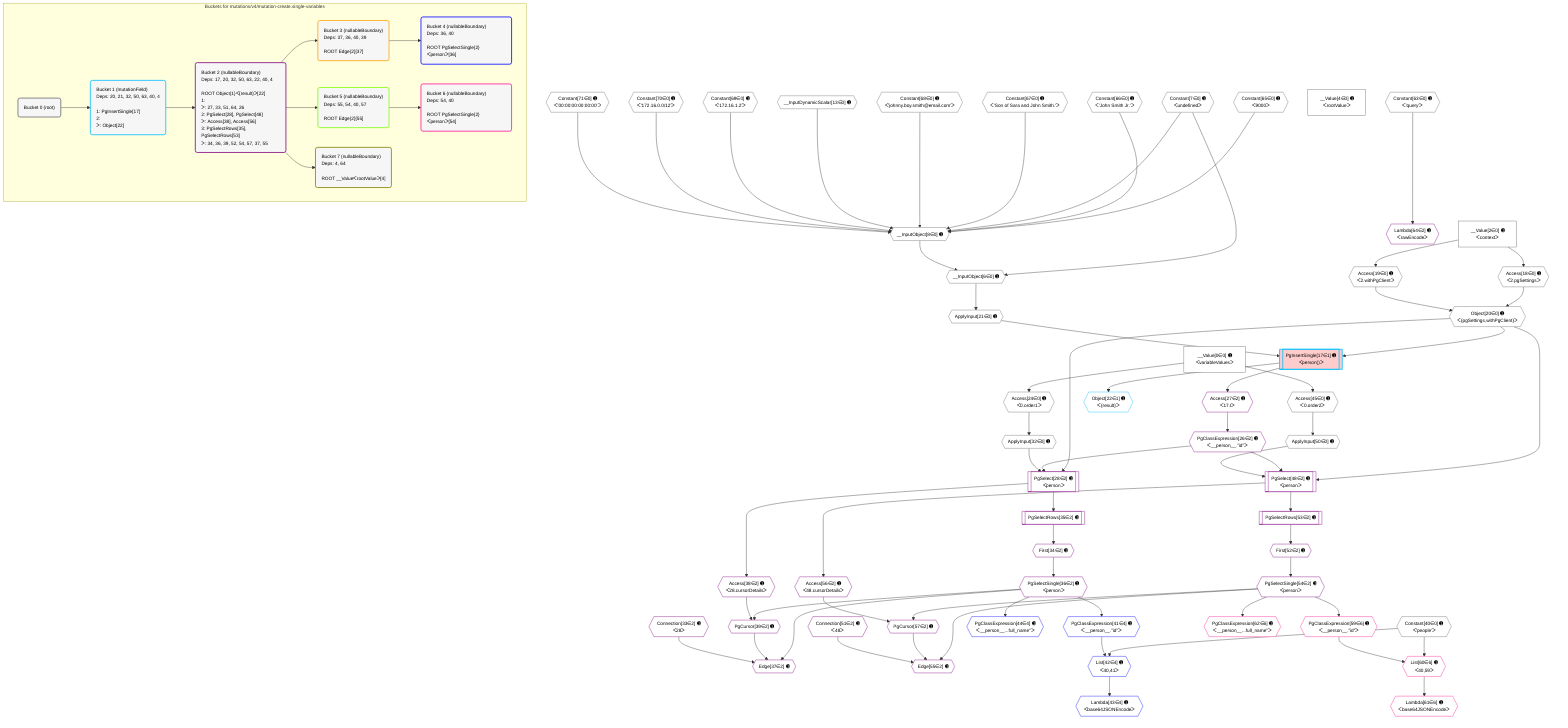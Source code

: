 %%{init: {'themeVariables': { 'fontSize': '12px'}}}%%
graph TD
    classDef path fill:#eee,stroke:#000,color:#000
    classDef plan fill:#fff,stroke-width:1px,color:#000
    classDef itemplan fill:#fff,stroke-width:2px,color:#000
    classDef unbatchedplan fill:#dff,stroke-width:1px,color:#000
    classDef sideeffectplan fill:#fcc,stroke-width:2px,color:#000
    classDef bucket fill:#f6f6f6,color:#000,stroke-width:2px,text-align:left


    %% plan dependencies
    __InputObject8{{"__InputObject[8∈0] ➊"}}:::plan
    Constant65{{"Constant[65∈0] ➊<br />ᐸ9000ᐳ"}}:::plan
    Constant66{{"Constant[66∈0] ➊<br />ᐸ'John Smith Jr.'ᐳ"}}:::plan
    Constant7{{"Constant[7∈0] ➊<br />ᐸundefinedᐳ"}}:::plan
    Constant67{{"Constant[67∈0] ➊<br />ᐸ'Son of Sara and John Smith.'ᐳ"}}:::plan
    Constant68{{"Constant[68∈0] ➊<br />ᐸ'johnny.boy.smith@email.com'ᐳ"}}:::plan
    __InputDynamicScalar13{{"__InputDynamicScalar[13∈0] ➊"}}:::plan
    Constant69{{"Constant[69∈0] ➊<br />ᐸ'172.16.1.2'ᐳ"}}:::plan
    Constant70{{"Constant[70∈0] ➊<br />ᐸ'172.16.0.0/12'ᐳ"}}:::plan
    Constant71{{"Constant[71∈0] ➊<br />ᐸ'00:00:00:00:00:00'ᐳ"}}:::plan
    Constant65 & Constant66 & Constant7 & Constant67 & Constant68 & __InputDynamicScalar13 & Constant69 & Constant70 & Constant71 --> __InputObject8
    __InputObject6{{"__InputObject[6∈0] ➊"}}:::plan
    Constant7 & __InputObject8 --> __InputObject6
    Object20{{"Object[20∈0] ➊<br />ᐸ{pgSettings,withPgClient}ᐳ"}}:::plan
    Access18{{"Access[18∈0] ➊<br />ᐸ2.pgSettingsᐳ"}}:::plan
    Access19{{"Access[19∈0] ➊<br />ᐸ2.withPgClientᐳ"}}:::plan
    Access18 & Access19 --> Object20
    __Value2["__Value[2∈0] ➊<br />ᐸcontextᐳ"]:::plan
    __Value2 --> Access18
    __Value2 --> Access19
    ApplyInput21{{"ApplyInput[21∈0] ➊"}}:::plan
    __InputObject6 --> ApplyInput21
    Access24{{"Access[24∈0] ➊<br />ᐸ0.order1ᐳ"}}:::plan
    __Value0["__Value[0∈0] ➊<br />ᐸvariableValuesᐳ"]:::plan
    __Value0 --> Access24
    ApplyInput32{{"ApplyInput[32∈0] ➊"}}:::plan
    Access24 --> ApplyInput32
    Access45{{"Access[45∈0] ➊<br />ᐸ0.order2ᐳ"}}:::plan
    __Value0 --> Access45
    ApplyInput50{{"ApplyInput[50∈0] ➊"}}:::plan
    Access45 --> ApplyInput50
    __Value4["__Value[4∈0] ➊<br />ᐸrootValueᐳ"]:::plan
    Constant40{{"Constant[40∈0] ➊<br />ᐸ'people'ᐳ"}}:::plan
    Constant63{{"Constant[63∈0] ➊<br />ᐸ'query'ᐳ"}}:::plan
    PgInsertSingle17[["PgInsertSingle[17∈1] ➊<br />ᐸperson()ᐳ"]]:::sideeffectplan
    Object20 & ApplyInput21 --> PgInsertSingle17
    Object22{{"Object[22∈1] ➊<br />ᐸ{result}ᐳ"}}:::plan
    PgInsertSingle17 --> Object22
    PgSelect28[["PgSelect[28∈2] ➊<br />ᐸpersonᐳ"]]:::plan
    PgClassExpression26{{"PgClassExpression[26∈2] ➊<br />ᐸ__person__.”id”ᐳ"}}:::plan
    Object20 & PgClassExpression26 & ApplyInput32 --> PgSelect28
    Edge37{{"Edge[37∈2] ➊"}}:::plan
    PgSelectSingle36{{"PgSelectSingle[36∈2] ➊<br />ᐸpersonᐳ"}}:::plan
    PgCursor39{{"PgCursor[39∈2] ➊"}}:::plan
    Connection33{{"Connection[33∈2] ➊<br />ᐸ28ᐳ"}}:::plan
    PgSelectSingle36 & PgCursor39 & Connection33 --> Edge37
    PgSelect48[["PgSelect[48∈2] ➊<br />ᐸpersonᐳ"]]:::plan
    Object20 & PgClassExpression26 & ApplyInput50 --> PgSelect48
    Edge55{{"Edge[55∈2] ➊"}}:::plan
    PgSelectSingle54{{"PgSelectSingle[54∈2] ➊<br />ᐸpersonᐳ"}}:::plan
    PgCursor57{{"PgCursor[57∈2] ➊"}}:::plan
    Connection51{{"Connection[51∈2] ➊<br />ᐸ48ᐳ"}}:::plan
    PgSelectSingle54 & PgCursor57 & Connection51 --> Edge55
    Access38{{"Access[38∈2] ➊<br />ᐸ28.cursorDetailsᐳ"}}:::plan
    PgSelectSingle36 & Access38 --> PgCursor39
    Access56{{"Access[56∈2] ➊<br />ᐸ48.cursorDetailsᐳ"}}:::plan
    PgSelectSingle54 & Access56 --> PgCursor57
    Access27{{"Access[27∈2] ➊<br />ᐸ17.tᐳ"}}:::plan
    Access27 --> PgClassExpression26
    PgInsertSingle17 --> Access27
    First34{{"First[34∈2] ➊"}}:::plan
    PgSelectRows35[["PgSelectRows[35∈2] ➊"]]:::plan
    PgSelectRows35 --> First34
    PgSelect28 --> PgSelectRows35
    First34 --> PgSelectSingle36
    PgSelect28 --> Access38
    First52{{"First[52∈2] ➊"}}:::plan
    PgSelectRows53[["PgSelectRows[53∈2] ➊"]]:::plan
    PgSelectRows53 --> First52
    PgSelect48 --> PgSelectRows53
    First52 --> PgSelectSingle54
    PgSelect48 --> Access56
    Lambda64{{"Lambda[64∈2] ➊<br />ᐸrawEncodeᐳ"}}:::plan
    Constant63 --> Lambda64
    List42{{"List[42∈4] ➊<br />ᐸ40,41ᐳ"}}:::plan
    PgClassExpression41{{"PgClassExpression[41∈4] ➊<br />ᐸ__person__.”id”ᐳ"}}:::plan
    Constant40 & PgClassExpression41 --> List42
    PgSelectSingle36 --> PgClassExpression41
    Lambda43{{"Lambda[43∈4] ➊<br />ᐸbase64JSONEncodeᐳ"}}:::plan
    List42 --> Lambda43
    PgClassExpression44{{"PgClassExpression[44∈4] ➊<br />ᐸ__person__...full_name”ᐳ"}}:::plan
    PgSelectSingle36 --> PgClassExpression44
    List60{{"List[60∈6] ➊<br />ᐸ40,59ᐳ"}}:::plan
    PgClassExpression59{{"PgClassExpression[59∈6] ➊<br />ᐸ__person__.”id”ᐳ"}}:::plan
    Constant40 & PgClassExpression59 --> List60
    PgSelectSingle54 --> PgClassExpression59
    Lambda61{{"Lambda[61∈6] ➊<br />ᐸbase64JSONEncodeᐳ"}}:::plan
    List60 --> Lambda61
    PgClassExpression62{{"PgClassExpression[62∈6] ➊<br />ᐸ__person__...full_name”ᐳ"}}:::plan
    PgSelectSingle54 --> PgClassExpression62

    %% define steps

    subgraph "Buckets for mutations/v4/mutation-create.single-variables"
    Bucket0("Bucket 0 (root)"):::bucket
    classDef bucket0 stroke:#696969
    class Bucket0,__Value0,__Value2,__Value4,__InputObject6,Constant7,__InputObject8,__InputDynamicScalar13,Access18,Access19,Object20,ApplyInput21,Access24,ApplyInput32,Constant40,Access45,ApplyInput50,Constant63,Constant65,Constant66,Constant67,Constant68,Constant69,Constant70,Constant71 bucket0
    Bucket1("Bucket 1 (mutationField)<br />Deps: 20, 21, 32, 50, 63, 40, 4<br /><br />1: PgInsertSingle[17]<br />2: <br />ᐳ: Object[22]"):::bucket
    classDef bucket1 stroke:#00bfff
    class Bucket1,PgInsertSingle17,Object22 bucket1
    Bucket2("Bucket 2 (nullableBoundary)<br />Deps: 17, 20, 32, 50, 63, 22, 40, 4<br /><br />ROOT Object{1}ᐸ{result}ᐳ[22]<br />1: <br />ᐳ: 27, 33, 51, 64, 26<br />2: PgSelect[28], PgSelect[48]<br />ᐳ: Access[38], Access[56]<br />3: PgSelectRows[35], PgSelectRows[53]<br />ᐳ: 34, 36, 39, 52, 54, 57, 37, 55"):::bucket
    classDef bucket2 stroke:#7f007f
    class Bucket2,PgClassExpression26,Access27,PgSelect28,Connection33,First34,PgSelectRows35,PgSelectSingle36,Edge37,Access38,PgCursor39,PgSelect48,Connection51,First52,PgSelectRows53,PgSelectSingle54,Edge55,Access56,PgCursor57,Lambda64 bucket2
    Bucket3("Bucket 3 (nullableBoundary)<br />Deps: 37, 36, 40, 39<br /><br />ROOT Edge{2}[37]"):::bucket
    classDef bucket3 stroke:#ffa500
    class Bucket3 bucket3
    Bucket4("Bucket 4 (nullableBoundary)<br />Deps: 36, 40<br /><br />ROOT PgSelectSingle{2}ᐸpersonᐳ[36]"):::bucket
    classDef bucket4 stroke:#0000ff
    class Bucket4,PgClassExpression41,List42,Lambda43,PgClassExpression44 bucket4
    Bucket5("Bucket 5 (nullableBoundary)<br />Deps: 55, 54, 40, 57<br /><br />ROOT Edge{2}[55]"):::bucket
    classDef bucket5 stroke:#7fff00
    class Bucket5 bucket5
    Bucket6("Bucket 6 (nullableBoundary)<br />Deps: 54, 40<br /><br />ROOT PgSelectSingle{2}ᐸpersonᐳ[54]"):::bucket
    classDef bucket6 stroke:#ff1493
    class Bucket6,PgClassExpression59,List60,Lambda61,PgClassExpression62 bucket6
    Bucket7("Bucket 7 (nullableBoundary)<br />Deps: 4, 64<br /><br />ROOT __ValueᐸrootValueᐳ[4]"):::bucket
    classDef bucket7 stroke:#808000
    class Bucket7 bucket7
    Bucket0 --> Bucket1
    Bucket1 --> Bucket2
    Bucket2 --> Bucket3 & Bucket5 & Bucket7
    Bucket3 --> Bucket4
    Bucket5 --> Bucket6
    end